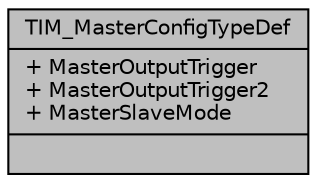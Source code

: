 digraph "TIM_MasterConfigTypeDef"
{
  edge [fontname="Helvetica",fontsize="10",labelfontname="Helvetica",labelfontsize="10"];
  node [fontname="Helvetica",fontsize="10",shape=record];
  Node1 [label="{TIM_MasterConfigTypeDef\n|+ MasterOutputTrigger\l+ MasterOutputTrigger2\l+ MasterSlaveMode\l|}",height=0.2,width=0.4,color="black", fillcolor="grey75", style="filled", fontcolor="black"];
}
